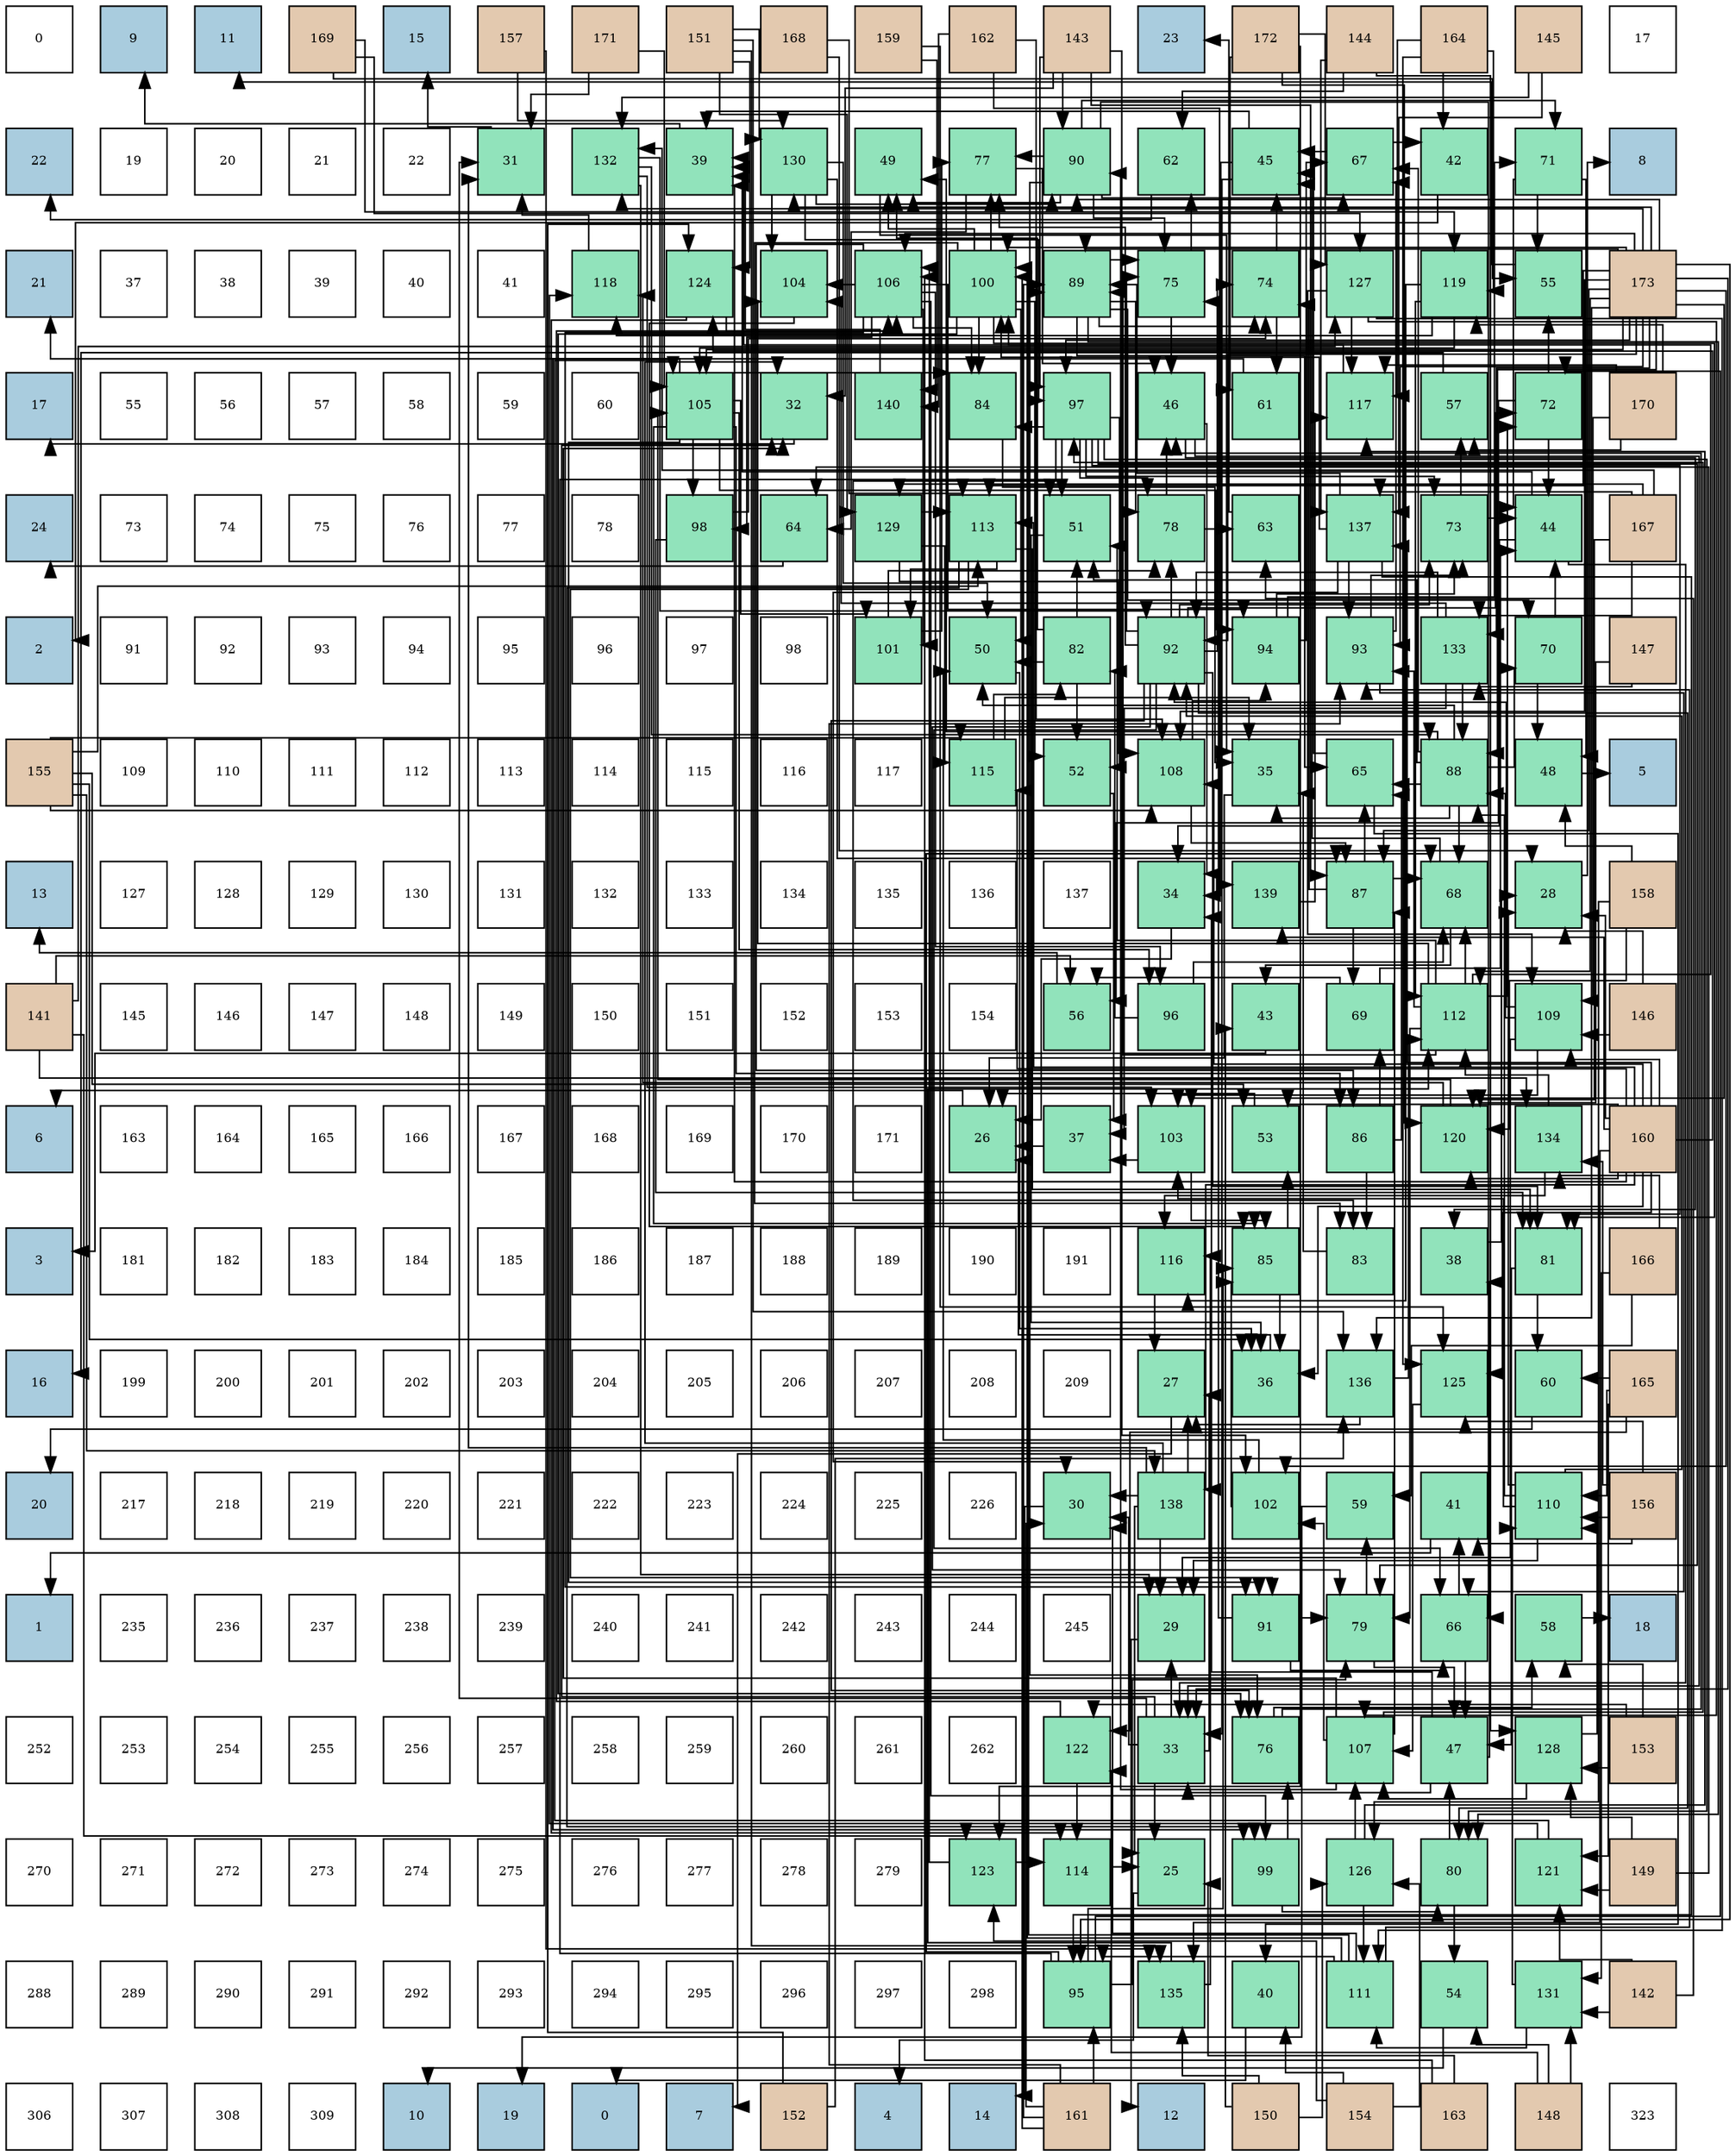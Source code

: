 digraph layout{
 rankdir=TB;
 splines=ortho;
 node [style=filled shape=square fixedsize=true width=0.6];
0[label="0", fontsize=8, fillcolor="#ffffff"];
1[label="9", fontsize=8, fillcolor="#a9ccde"];
2[label="11", fontsize=8, fillcolor="#a9ccde"];
3[label="169", fontsize=8, fillcolor="#e3c9af"];
4[label="15", fontsize=8, fillcolor="#a9ccde"];
5[label="157", fontsize=8, fillcolor="#e3c9af"];
6[label="171", fontsize=8, fillcolor="#e3c9af"];
7[label="151", fontsize=8, fillcolor="#e3c9af"];
8[label="168", fontsize=8, fillcolor="#e3c9af"];
9[label="159", fontsize=8, fillcolor="#e3c9af"];
10[label="162", fontsize=8, fillcolor="#e3c9af"];
11[label="143", fontsize=8, fillcolor="#e3c9af"];
12[label="23", fontsize=8, fillcolor="#a9ccde"];
13[label="172", fontsize=8, fillcolor="#e3c9af"];
14[label="144", fontsize=8, fillcolor="#e3c9af"];
15[label="164", fontsize=8, fillcolor="#e3c9af"];
16[label="145", fontsize=8, fillcolor="#e3c9af"];
17[label="17", fontsize=8, fillcolor="#ffffff"];
18[label="22", fontsize=8, fillcolor="#a9ccde"];
19[label="19", fontsize=8, fillcolor="#ffffff"];
20[label="20", fontsize=8, fillcolor="#ffffff"];
21[label="21", fontsize=8, fillcolor="#ffffff"];
22[label="22", fontsize=8, fillcolor="#ffffff"];
23[label="31", fontsize=8, fillcolor="#91e3bb"];
24[label="132", fontsize=8, fillcolor="#91e3bb"];
25[label="39", fontsize=8, fillcolor="#91e3bb"];
26[label="130", fontsize=8, fillcolor="#91e3bb"];
27[label="49", fontsize=8, fillcolor="#91e3bb"];
28[label="77", fontsize=8, fillcolor="#91e3bb"];
29[label="90", fontsize=8, fillcolor="#91e3bb"];
30[label="62", fontsize=8, fillcolor="#91e3bb"];
31[label="45", fontsize=8, fillcolor="#91e3bb"];
32[label="67", fontsize=8, fillcolor="#91e3bb"];
33[label="42", fontsize=8, fillcolor="#91e3bb"];
34[label="71", fontsize=8, fillcolor="#91e3bb"];
35[label="8", fontsize=8, fillcolor="#a9ccde"];
36[label="21", fontsize=8, fillcolor="#a9ccde"];
37[label="37", fontsize=8, fillcolor="#ffffff"];
38[label="38", fontsize=8, fillcolor="#ffffff"];
39[label="39", fontsize=8, fillcolor="#ffffff"];
40[label="40", fontsize=8, fillcolor="#ffffff"];
41[label="41", fontsize=8, fillcolor="#ffffff"];
42[label="118", fontsize=8, fillcolor="#91e3bb"];
43[label="124", fontsize=8, fillcolor="#91e3bb"];
44[label="104", fontsize=8, fillcolor="#91e3bb"];
45[label="106", fontsize=8, fillcolor="#91e3bb"];
46[label="100", fontsize=8, fillcolor="#91e3bb"];
47[label="89", fontsize=8, fillcolor="#91e3bb"];
48[label="75", fontsize=8, fillcolor="#91e3bb"];
49[label="74", fontsize=8, fillcolor="#91e3bb"];
50[label="127", fontsize=8, fillcolor="#91e3bb"];
51[label="119", fontsize=8, fillcolor="#91e3bb"];
52[label="55", fontsize=8, fillcolor="#91e3bb"];
53[label="173", fontsize=8, fillcolor="#e3c9af"];
54[label="17", fontsize=8, fillcolor="#a9ccde"];
55[label="55", fontsize=8, fillcolor="#ffffff"];
56[label="56", fontsize=8, fillcolor="#ffffff"];
57[label="57", fontsize=8, fillcolor="#ffffff"];
58[label="58", fontsize=8, fillcolor="#ffffff"];
59[label="59", fontsize=8, fillcolor="#ffffff"];
60[label="60", fontsize=8, fillcolor="#ffffff"];
61[label="105", fontsize=8, fillcolor="#91e3bb"];
62[label="32", fontsize=8, fillcolor="#91e3bb"];
63[label="140", fontsize=8, fillcolor="#91e3bb"];
64[label="84", fontsize=8, fillcolor="#91e3bb"];
65[label="97", fontsize=8, fillcolor="#91e3bb"];
66[label="46", fontsize=8, fillcolor="#91e3bb"];
67[label="61", fontsize=8, fillcolor="#91e3bb"];
68[label="117", fontsize=8, fillcolor="#91e3bb"];
69[label="57", fontsize=8, fillcolor="#91e3bb"];
70[label="72", fontsize=8, fillcolor="#91e3bb"];
71[label="170", fontsize=8, fillcolor="#e3c9af"];
72[label="24", fontsize=8, fillcolor="#a9ccde"];
73[label="73", fontsize=8, fillcolor="#ffffff"];
74[label="74", fontsize=8, fillcolor="#ffffff"];
75[label="75", fontsize=8, fillcolor="#ffffff"];
76[label="76", fontsize=8, fillcolor="#ffffff"];
77[label="77", fontsize=8, fillcolor="#ffffff"];
78[label="78", fontsize=8, fillcolor="#ffffff"];
79[label="98", fontsize=8, fillcolor="#91e3bb"];
80[label="64", fontsize=8, fillcolor="#91e3bb"];
81[label="129", fontsize=8, fillcolor="#91e3bb"];
82[label="113", fontsize=8, fillcolor="#91e3bb"];
83[label="51", fontsize=8, fillcolor="#91e3bb"];
84[label="78", fontsize=8, fillcolor="#91e3bb"];
85[label="63", fontsize=8, fillcolor="#91e3bb"];
86[label="137", fontsize=8, fillcolor="#91e3bb"];
87[label="73", fontsize=8, fillcolor="#91e3bb"];
88[label="44", fontsize=8, fillcolor="#91e3bb"];
89[label="167", fontsize=8, fillcolor="#e3c9af"];
90[label="2", fontsize=8, fillcolor="#a9ccde"];
91[label="91", fontsize=8, fillcolor="#ffffff"];
92[label="92", fontsize=8, fillcolor="#ffffff"];
93[label="93", fontsize=8, fillcolor="#ffffff"];
94[label="94", fontsize=8, fillcolor="#ffffff"];
95[label="95", fontsize=8, fillcolor="#ffffff"];
96[label="96", fontsize=8, fillcolor="#ffffff"];
97[label="97", fontsize=8, fillcolor="#ffffff"];
98[label="98", fontsize=8, fillcolor="#ffffff"];
99[label="101", fontsize=8, fillcolor="#91e3bb"];
100[label="50", fontsize=8, fillcolor="#91e3bb"];
101[label="82", fontsize=8, fillcolor="#91e3bb"];
102[label="92", fontsize=8, fillcolor="#91e3bb"];
103[label="94", fontsize=8, fillcolor="#91e3bb"];
104[label="93", fontsize=8, fillcolor="#91e3bb"];
105[label="133", fontsize=8, fillcolor="#91e3bb"];
106[label="70", fontsize=8, fillcolor="#91e3bb"];
107[label="147", fontsize=8, fillcolor="#e3c9af"];
108[label="155", fontsize=8, fillcolor="#e3c9af"];
109[label="109", fontsize=8, fillcolor="#ffffff"];
110[label="110", fontsize=8, fillcolor="#ffffff"];
111[label="111", fontsize=8, fillcolor="#ffffff"];
112[label="112", fontsize=8, fillcolor="#ffffff"];
113[label="113", fontsize=8, fillcolor="#ffffff"];
114[label="114", fontsize=8, fillcolor="#ffffff"];
115[label="115", fontsize=8, fillcolor="#ffffff"];
116[label="116", fontsize=8, fillcolor="#ffffff"];
117[label="117", fontsize=8, fillcolor="#ffffff"];
118[label="115", fontsize=8, fillcolor="#91e3bb"];
119[label="52", fontsize=8, fillcolor="#91e3bb"];
120[label="108", fontsize=8, fillcolor="#91e3bb"];
121[label="35", fontsize=8, fillcolor="#91e3bb"];
122[label="65", fontsize=8, fillcolor="#91e3bb"];
123[label="88", fontsize=8, fillcolor="#91e3bb"];
124[label="48", fontsize=8, fillcolor="#91e3bb"];
125[label="5", fontsize=8, fillcolor="#a9ccde"];
126[label="13", fontsize=8, fillcolor="#a9ccde"];
127[label="127", fontsize=8, fillcolor="#ffffff"];
128[label="128", fontsize=8, fillcolor="#ffffff"];
129[label="129", fontsize=8, fillcolor="#ffffff"];
130[label="130", fontsize=8, fillcolor="#ffffff"];
131[label="131", fontsize=8, fillcolor="#ffffff"];
132[label="132", fontsize=8, fillcolor="#ffffff"];
133[label="133", fontsize=8, fillcolor="#ffffff"];
134[label="134", fontsize=8, fillcolor="#ffffff"];
135[label="135", fontsize=8, fillcolor="#ffffff"];
136[label="136", fontsize=8, fillcolor="#ffffff"];
137[label="137", fontsize=8, fillcolor="#ffffff"];
138[label="34", fontsize=8, fillcolor="#91e3bb"];
139[label="139", fontsize=8, fillcolor="#91e3bb"];
140[label="87", fontsize=8, fillcolor="#91e3bb"];
141[label="68", fontsize=8, fillcolor="#91e3bb"];
142[label="28", fontsize=8, fillcolor="#91e3bb"];
143[label="158", fontsize=8, fillcolor="#e3c9af"];
144[label="141", fontsize=8, fillcolor="#e3c9af"];
145[label="145", fontsize=8, fillcolor="#ffffff"];
146[label="146", fontsize=8, fillcolor="#ffffff"];
147[label="147", fontsize=8, fillcolor="#ffffff"];
148[label="148", fontsize=8, fillcolor="#ffffff"];
149[label="149", fontsize=8, fillcolor="#ffffff"];
150[label="150", fontsize=8, fillcolor="#ffffff"];
151[label="151", fontsize=8, fillcolor="#ffffff"];
152[label="152", fontsize=8, fillcolor="#ffffff"];
153[label="153", fontsize=8, fillcolor="#ffffff"];
154[label="154", fontsize=8, fillcolor="#ffffff"];
155[label="56", fontsize=8, fillcolor="#91e3bb"];
156[label="96", fontsize=8, fillcolor="#91e3bb"];
157[label="43", fontsize=8, fillcolor="#91e3bb"];
158[label="69", fontsize=8, fillcolor="#91e3bb"];
159[label="112", fontsize=8, fillcolor="#91e3bb"];
160[label="109", fontsize=8, fillcolor="#91e3bb"];
161[label="146", fontsize=8, fillcolor="#e3c9af"];
162[label="6", fontsize=8, fillcolor="#a9ccde"];
163[label="163", fontsize=8, fillcolor="#ffffff"];
164[label="164", fontsize=8, fillcolor="#ffffff"];
165[label="165", fontsize=8, fillcolor="#ffffff"];
166[label="166", fontsize=8, fillcolor="#ffffff"];
167[label="167", fontsize=8, fillcolor="#ffffff"];
168[label="168", fontsize=8, fillcolor="#ffffff"];
169[label="169", fontsize=8, fillcolor="#ffffff"];
170[label="170", fontsize=8, fillcolor="#ffffff"];
171[label="171", fontsize=8, fillcolor="#ffffff"];
172[label="26", fontsize=8, fillcolor="#91e3bb"];
173[label="37", fontsize=8, fillcolor="#91e3bb"];
174[label="103", fontsize=8, fillcolor="#91e3bb"];
175[label="53", fontsize=8, fillcolor="#91e3bb"];
176[label="86", fontsize=8, fillcolor="#91e3bb"];
177[label="120", fontsize=8, fillcolor="#91e3bb"];
178[label="134", fontsize=8, fillcolor="#91e3bb"];
179[label="160", fontsize=8, fillcolor="#e3c9af"];
180[label="3", fontsize=8, fillcolor="#a9ccde"];
181[label="181", fontsize=8, fillcolor="#ffffff"];
182[label="182", fontsize=8, fillcolor="#ffffff"];
183[label="183", fontsize=8, fillcolor="#ffffff"];
184[label="184", fontsize=8, fillcolor="#ffffff"];
185[label="185", fontsize=8, fillcolor="#ffffff"];
186[label="186", fontsize=8, fillcolor="#ffffff"];
187[label="187", fontsize=8, fillcolor="#ffffff"];
188[label="188", fontsize=8, fillcolor="#ffffff"];
189[label="189", fontsize=8, fillcolor="#ffffff"];
190[label="190", fontsize=8, fillcolor="#ffffff"];
191[label="191", fontsize=8, fillcolor="#ffffff"];
192[label="116", fontsize=8, fillcolor="#91e3bb"];
193[label="85", fontsize=8, fillcolor="#91e3bb"];
194[label="83", fontsize=8, fillcolor="#91e3bb"];
195[label="38", fontsize=8, fillcolor="#91e3bb"];
196[label="81", fontsize=8, fillcolor="#91e3bb"];
197[label="166", fontsize=8, fillcolor="#e3c9af"];
198[label="16", fontsize=8, fillcolor="#a9ccde"];
199[label="199", fontsize=8, fillcolor="#ffffff"];
200[label="200", fontsize=8, fillcolor="#ffffff"];
201[label="201", fontsize=8, fillcolor="#ffffff"];
202[label="202", fontsize=8, fillcolor="#ffffff"];
203[label="203", fontsize=8, fillcolor="#ffffff"];
204[label="204", fontsize=8, fillcolor="#ffffff"];
205[label="205", fontsize=8, fillcolor="#ffffff"];
206[label="206", fontsize=8, fillcolor="#ffffff"];
207[label="207", fontsize=8, fillcolor="#ffffff"];
208[label="208", fontsize=8, fillcolor="#ffffff"];
209[label="209", fontsize=8, fillcolor="#ffffff"];
210[label="27", fontsize=8, fillcolor="#91e3bb"];
211[label="36", fontsize=8, fillcolor="#91e3bb"];
212[label="136", fontsize=8, fillcolor="#91e3bb"];
213[label="125", fontsize=8, fillcolor="#91e3bb"];
214[label="60", fontsize=8, fillcolor="#91e3bb"];
215[label="165", fontsize=8, fillcolor="#e3c9af"];
216[label="20", fontsize=8, fillcolor="#a9ccde"];
217[label="217", fontsize=8, fillcolor="#ffffff"];
218[label="218", fontsize=8, fillcolor="#ffffff"];
219[label="219", fontsize=8, fillcolor="#ffffff"];
220[label="220", fontsize=8, fillcolor="#ffffff"];
221[label="221", fontsize=8, fillcolor="#ffffff"];
222[label="222", fontsize=8, fillcolor="#ffffff"];
223[label="223", fontsize=8, fillcolor="#ffffff"];
224[label="224", fontsize=8, fillcolor="#ffffff"];
225[label="225", fontsize=8, fillcolor="#ffffff"];
226[label="226", fontsize=8, fillcolor="#ffffff"];
227[label="30", fontsize=8, fillcolor="#91e3bb"];
228[label="138", fontsize=8, fillcolor="#91e3bb"];
229[label="102", fontsize=8, fillcolor="#91e3bb"];
230[label="59", fontsize=8, fillcolor="#91e3bb"];
231[label="41", fontsize=8, fillcolor="#91e3bb"];
232[label="110", fontsize=8, fillcolor="#91e3bb"];
233[label="156", fontsize=8, fillcolor="#e3c9af"];
234[label="1", fontsize=8, fillcolor="#a9ccde"];
235[label="235", fontsize=8, fillcolor="#ffffff"];
236[label="236", fontsize=8, fillcolor="#ffffff"];
237[label="237", fontsize=8, fillcolor="#ffffff"];
238[label="238", fontsize=8, fillcolor="#ffffff"];
239[label="239", fontsize=8, fillcolor="#ffffff"];
240[label="240", fontsize=8, fillcolor="#ffffff"];
241[label="241", fontsize=8, fillcolor="#ffffff"];
242[label="242", fontsize=8, fillcolor="#ffffff"];
243[label="243", fontsize=8, fillcolor="#ffffff"];
244[label="244", fontsize=8, fillcolor="#ffffff"];
245[label="245", fontsize=8, fillcolor="#ffffff"];
246[label="29", fontsize=8, fillcolor="#91e3bb"];
247[label="91", fontsize=8, fillcolor="#91e3bb"];
248[label="79", fontsize=8, fillcolor="#91e3bb"];
249[label="66", fontsize=8, fillcolor="#91e3bb"];
250[label="58", fontsize=8, fillcolor="#91e3bb"];
251[label="18", fontsize=8, fillcolor="#a9ccde"];
252[label="252", fontsize=8, fillcolor="#ffffff"];
253[label="253", fontsize=8, fillcolor="#ffffff"];
254[label="254", fontsize=8, fillcolor="#ffffff"];
255[label="255", fontsize=8, fillcolor="#ffffff"];
256[label="256", fontsize=8, fillcolor="#ffffff"];
257[label="257", fontsize=8, fillcolor="#ffffff"];
258[label="258", fontsize=8, fillcolor="#ffffff"];
259[label="259", fontsize=8, fillcolor="#ffffff"];
260[label="260", fontsize=8, fillcolor="#ffffff"];
261[label="261", fontsize=8, fillcolor="#ffffff"];
262[label="262", fontsize=8, fillcolor="#ffffff"];
263[label="122", fontsize=8, fillcolor="#91e3bb"];
264[label="33", fontsize=8, fillcolor="#91e3bb"];
265[label="76", fontsize=8, fillcolor="#91e3bb"];
266[label="107", fontsize=8, fillcolor="#91e3bb"];
267[label="47", fontsize=8, fillcolor="#91e3bb"];
268[label="128", fontsize=8, fillcolor="#91e3bb"];
269[label="153", fontsize=8, fillcolor="#e3c9af"];
270[label="270", fontsize=8, fillcolor="#ffffff"];
271[label="271", fontsize=8, fillcolor="#ffffff"];
272[label="272", fontsize=8, fillcolor="#ffffff"];
273[label="273", fontsize=8, fillcolor="#ffffff"];
274[label="274", fontsize=8, fillcolor="#ffffff"];
275[label="275", fontsize=8, fillcolor="#ffffff"];
276[label="276", fontsize=8, fillcolor="#ffffff"];
277[label="277", fontsize=8, fillcolor="#ffffff"];
278[label="278", fontsize=8, fillcolor="#ffffff"];
279[label="279", fontsize=8, fillcolor="#ffffff"];
280[label="123", fontsize=8, fillcolor="#91e3bb"];
281[label="114", fontsize=8, fillcolor="#91e3bb"];
282[label="25", fontsize=8, fillcolor="#91e3bb"];
283[label="99", fontsize=8, fillcolor="#91e3bb"];
284[label="126", fontsize=8, fillcolor="#91e3bb"];
285[label="80", fontsize=8, fillcolor="#91e3bb"];
286[label="121", fontsize=8, fillcolor="#91e3bb"];
287[label="149", fontsize=8, fillcolor="#e3c9af"];
288[label="288", fontsize=8, fillcolor="#ffffff"];
289[label="289", fontsize=8, fillcolor="#ffffff"];
290[label="290", fontsize=8, fillcolor="#ffffff"];
291[label="291", fontsize=8, fillcolor="#ffffff"];
292[label="292", fontsize=8, fillcolor="#ffffff"];
293[label="293", fontsize=8, fillcolor="#ffffff"];
294[label="294", fontsize=8, fillcolor="#ffffff"];
295[label="295", fontsize=8, fillcolor="#ffffff"];
296[label="296", fontsize=8, fillcolor="#ffffff"];
297[label="297", fontsize=8, fillcolor="#ffffff"];
298[label="298", fontsize=8, fillcolor="#ffffff"];
299[label="95", fontsize=8, fillcolor="#91e3bb"];
300[label="135", fontsize=8, fillcolor="#91e3bb"];
301[label="40", fontsize=8, fillcolor="#91e3bb"];
302[label="111", fontsize=8, fillcolor="#91e3bb"];
303[label="54", fontsize=8, fillcolor="#91e3bb"];
304[label="131", fontsize=8, fillcolor="#91e3bb"];
305[label="142", fontsize=8, fillcolor="#e3c9af"];
306[label="306", fontsize=8, fillcolor="#ffffff"];
307[label="307", fontsize=8, fillcolor="#ffffff"];
308[label="308", fontsize=8, fillcolor="#ffffff"];
309[label="309", fontsize=8, fillcolor="#ffffff"];
310[label="10", fontsize=8, fillcolor="#a9ccde"];
311[label="19", fontsize=8, fillcolor="#a9ccde"];
312[label="0", fontsize=8, fillcolor="#a9ccde"];
313[label="7", fontsize=8, fillcolor="#a9ccde"];
314[label="152", fontsize=8, fillcolor="#e3c9af"];
315[label="4", fontsize=8, fillcolor="#a9ccde"];
316[label="14", fontsize=8, fillcolor="#a9ccde"];
317[label="161", fontsize=8, fillcolor="#e3c9af"];
318[label="12", fontsize=8, fillcolor="#a9ccde"];
319[label="150", fontsize=8, fillcolor="#e3c9af"];
320[label="154", fontsize=8, fillcolor="#e3c9af"];
321[label="163", fontsize=8, fillcolor="#e3c9af"];
322[label="148", fontsize=8, fillcolor="#e3c9af"];
323[label="323", fontsize=8, fillcolor="#ffffff"];
edge [constraint=false, style=vis];282 -> 315;
172 -> 162;
210 -> 313;
142 -> 35;
246 -> 318;
227 -> 316;
23 -> 4;
62 -> 54;
264 -> 282;
264 -> 210;
264 -> 246;
264 -> 227;
264 -> 23;
264 -> 62;
138 -> 172;
121 -> 172;
211 -> 172;
173 -> 172;
195 -> 142;
25 -> 1;
301 -> 312;
231 -> 234;
33 -> 90;
157 -> 180;
88 -> 264;
88 -> 138;
88 -> 25;
31 -> 264;
31 -> 138;
31 -> 25;
66 -> 264;
66 -> 138;
66 -> 195;
267 -> 264;
267 -> 138;
267 -> 195;
124 -> 125;
27 -> 121;
100 -> 211;
83 -> 211;
119 -> 173;
175 -> 172;
303 -> 310;
52 -> 2;
155 -> 126;
69 -> 198;
250 -> 251;
230 -> 311;
214 -> 216;
67 -> 36;
30 -> 18;
85 -> 12;
80 -> 72;
122 -> 301;
122 -> 31;
249 -> 231;
249 -> 267;
32 -> 33;
32 -> 31;
141 -> 157;
141 -> 31;
158 -> 88;
158 -> 155;
106 -> 88;
106 -> 124;
34 -> 88;
34 -> 124;
34 -> 52;
70 -> 88;
70 -> 52;
70 -> 155;
87 -> 88;
87 -> 69;
49 -> 31;
49 -> 67;
48 -> 66;
48 -> 30;
265 -> 66;
265 -> 250;
28 -> 66;
28 -> 80;
84 -> 66;
84 -> 85;
248 -> 267;
248 -> 230;
285 -> 267;
285 -> 303;
196 -> 267;
196 -> 214;
101 -> 27;
101 -> 100;
101 -> 83;
101 -> 119;
194 -> 121;
64 -> 121;
193 -> 211;
193 -> 175;
176 -> 122;
176 -> 158;
176 -> 194;
140 -> 122;
140 -> 141;
140 -> 158;
140 -> 49;
123 -> 121;
123 -> 27;
123 -> 100;
123 -> 83;
123 -> 122;
123 -> 32;
123 -> 141;
123 -> 106;
47 -> 122;
47 -> 106;
47 -> 49;
47 -> 48;
47 -> 84;
47 -> 285;
29 -> 27;
29 -> 249;
29 -> 32;
29 -> 34;
29 -> 48;
29 -> 265;
29 -> 28;
247 -> 249;
247 -> 48;
247 -> 248;
102 -> 249;
102 -> 70;
102 -> 87;
102 -> 49;
102 -> 48;
102 -> 265;
102 -> 28;
102 -> 84;
102 -> 248;
102 -> 285;
102 -> 196;
104 -> 249;
104 -> 32;
104 -> 87;
103 -> 32;
103 -> 34;
103 -> 87;
299 -> 83;
299 -> 141;
299 -> 70;
299 -> 248;
299 -> 193;
156 -> 141;
156 -> 101;
65 -> 83;
65 -> 119;
65 -> 87;
65 -> 84;
65 -> 248;
65 -> 285;
65 -> 196;
65 -> 194;
65 -> 64;
79 -> 49;
79 -> 196;
283 -> 265;
283 -> 285;
46 -> 27;
46 -> 100;
46 -> 119;
46 -> 265;
46 -> 28;
46 -> 196;
46 -> 194;
46 -> 64;
99 -> 28;
99 -> 84;
229 -> 100;
229 -> 193;
174 -> 173;
174 -> 193;
44 -> 193;
61 -> 64;
61 -> 193;
61 -> 176;
61 -> 247;
61 -> 103;
61 -> 156;
61 -> 79;
61 -> 283;
61 -> 99;
45 -> 64;
45 -> 176;
45 -> 247;
45 -> 103;
45 -> 156;
45 -> 79;
45 -> 283;
45 -> 99;
45 -> 44;
266 -> 62;
266 -> 140;
266 -> 29;
266 -> 65;
266 -> 229;
120 -> 140;
120 -> 103;
160 -> 246;
160 -> 123;
160 -> 102;
160 -> 174;
232 -> 142;
232 -> 246;
232 -> 123;
232 -> 102;
232 -> 174;
302 -> 227;
302 -> 47;
302 -> 104;
302 -> 299;
302 -> 46;
159 -> 83;
159 -> 141;
159 -> 70;
159 -> 248;
159 -> 47;
159 -> 104;
159 -> 46;
159 -> 44;
82 -> 196;
82 -> 247;
82 -> 283;
82 -> 99;
281 -> 282;
118 -> 121;
118 -> 101;
192 -> 210;
68 -> 25;
42 -> 23;
51 -> 61;
51 -> 159;
51 -> 192;
51 -> 42;
177 -> 61;
177 -> 42;
286 -> 61;
286 -> 42;
263 -> 45;
263 -> 281;
280 -> 45;
280 -> 281;
43 -> 45;
43 -> 281;
213 -> 266;
284 -> 266;
284 -> 302;
284 -> 68;
50 -> 266;
50 -> 160;
50 -> 302;
50 -> 68;
268 -> 266;
268 -> 232;
81 -> 120;
81 -> 82;
81 -> 118;
26 -> 100;
26 -> 140;
26 -> 29;
26 -> 65;
26 -> 44;
304 -> 232;
304 -> 302;
24 -> 246;
24 -> 123;
24 -> 102;
24 -> 174;
105 -> 173;
105 -> 123;
105 -> 102;
105 -> 44;
178 -> 159;
178 -> 192;
300 -> 159;
300 -> 192;
212 -> 210;
212 -> 159;
86 -> 227;
86 -> 47;
86 -> 104;
86 -> 299;
86 -> 46;
228 -> 282;
228 -> 210;
228 -> 246;
228 -> 227;
228 -> 23;
228 -> 62;
139 -> 68;
63 -> 25;
144 -> 155;
144 -> 280;
144 -> 50;
144 -> 178;
305 -> 85;
305 -> 286;
305 -> 304;
11 -> 62;
11 -> 140;
11 -> 29;
11 -> 65;
11 -> 229;
14 -> 30;
14 -> 268;
14 -> 86;
16 -> 24;
16 -> 86;
161 -> 142;
161 -> 160;
107 -> 177;
107 -> 105;
322 -> 303;
322 -> 263;
322 -> 304;
287 -> 80;
287 -> 286;
287 -> 268;
319 -> 157;
319 -> 284;
319 -> 300;
7 -> 43;
7 -> 81;
7 -> 26;
7 -> 300;
7 -> 212;
314 -> 43;
314 -> 212;
269 -> 250;
269 -> 263;
269 -> 268;
320 -> 301;
320 -> 280;
320 -> 284;
108 -> 211;
108 -> 175;
108 -> 120;
108 -> 82;
108 -> 118;
108 -> 228;
233 -> 231;
233 -> 232;
233 -> 213;
233 -> 178;
5 -> 26;
5 -> 300;
143 -> 124;
143 -> 177;
143 -> 284;
9 -> 213;
9 -> 63;
179 -> 142;
179 -> 211;
179 -> 25;
179 -> 175;
179 -> 120;
179 -> 160;
179 -> 82;
179 -> 118;
179 -> 177;
179 -> 43;
179 -> 213;
179 -> 300;
179 -> 86;
179 -> 228;
179 -> 139;
317 -> 227;
317 -> 47;
317 -> 104;
317 -> 299;
317 -> 46;
10 -> 120;
10 -> 139;
10 -> 63;
321 -> 282;
321 -> 45;
15 -> 33;
15 -> 68;
15 -> 51;
15 -> 213;
215 -> 214;
215 -> 232;
215 -> 286;
215 -> 263;
197 -> 230;
197 -> 304;
197 -> 178;
89 -> 177;
89 -> 81;
89 -> 24;
89 -> 105;
89 -> 86;
8 -> 142;
8 -> 82;
3 -> 52;
3 -> 51;
3 -> 50;
71 -> 69;
71 -> 160;
71 -> 68;
71 -> 51;
6 -> 23;
6 -> 61;
13 -> 67;
13 -> 177;
13 -> 280;
13 -> 50;
53 -> 264;
53 -> 140;
53 -> 123;
53 -> 47;
53 -> 29;
53 -> 102;
53 -> 104;
53 -> 299;
53 -> 65;
53 -> 46;
53 -> 229;
53 -> 174;
53 -> 61;
53 -> 45;
53 -> 120;
53 -> 159;
53 -> 82;
53 -> 26;
53 -> 24;
53 -> 105;
53 -> 212;
edge [constraint=true, style=invis];
0 -> 18 -> 36 -> 54 -> 72 -> 90 -> 108 -> 126 -> 144 -> 162 -> 180 -> 198 -> 216 -> 234 -> 252 -> 270 -> 288 -> 306;
1 -> 19 -> 37 -> 55 -> 73 -> 91 -> 109 -> 127 -> 145 -> 163 -> 181 -> 199 -> 217 -> 235 -> 253 -> 271 -> 289 -> 307;
2 -> 20 -> 38 -> 56 -> 74 -> 92 -> 110 -> 128 -> 146 -> 164 -> 182 -> 200 -> 218 -> 236 -> 254 -> 272 -> 290 -> 308;
3 -> 21 -> 39 -> 57 -> 75 -> 93 -> 111 -> 129 -> 147 -> 165 -> 183 -> 201 -> 219 -> 237 -> 255 -> 273 -> 291 -> 309;
4 -> 22 -> 40 -> 58 -> 76 -> 94 -> 112 -> 130 -> 148 -> 166 -> 184 -> 202 -> 220 -> 238 -> 256 -> 274 -> 292 -> 310;
5 -> 23 -> 41 -> 59 -> 77 -> 95 -> 113 -> 131 -> 149 -> 167 -> 185 -> 203 -> 221 -> 239 -> 257 -> 275 -> 293 -> 311;
6 -> 24 -> 42 -> 60 -> 78 -> 96 -> 114 -> 132 -> 150 -> 168 -> 186 -> 204 -> 222 -> 240 -> 258 -> 276 -> 294 -> 312;
7 -> 25 -> 43 -> 61 -> 79 -> 97 -> 115 -> 133 -> 151 -> 169 -> 187 -> 205 -> 223 -> 241 -> 259 -> 277 -> 295 -> 313;
8 -> 26 -> 44 -> 62 -> 80 -> 98 -> 116 -> 134 -> 152 -> 170 -> 188 -> 206 -> 224 -> 242 -> 260 -> 278 -> 296 -> 314;
9 -> 27 -> 45 -> 63 -> 81 -> 99 -> 117 -> 135 -> 153 -> 171 -> 189 -> 207 -> 225 -> 243 -> 261 -> 279 -> 297 -> 315;
10 -> 28 -> 46 -> 64 -> 82 -> 100 -> 118 -> 136 -> 154 -> 172 -> 190 -> 208 -> 226 -> 244 -> 262 -> 280 -> 298 -> 316;
11 -> 29 -> 47 -> 65 -> 83 -> 101 -> 119 -> 137 -> 155 -> 173 -> 191 -> 209 -> 227 -> 245 -> 263 -> 281 -> 299 -> 317;
12 -> 30 -> 48 -> 66 -> 84 -> 102 -> 120 -> 138 -> 156 -> 174 -> 192 -> 210 -> 228 -> 246 -> 264 -> 282 -> 300 -> 318;
13 -> 31 -> 49 -> 67 -> 85 -> 103 -> 121 -> 139 -> 157 -> 175 -> 193 -> 211 -> 229 -> 247 -> 265 -> 283 -> 301 -> 319;
14 -> 32 -> 50 -> 68 -> 86 -> 104 -> 122 -> 140 -> 158 -> 176 -> 194 -> 212 -> 230 -> 248 -> 266 -> 284 -> 302 -> 320;
15 -> 33 -> 51 -> 69 -> 87 -> 105 -> 123 -> 141 -> 159 -> 177 -> 195 -> 213 -> 231 -> 249 -> 267 -> 285 -> 303 -> 321;
16 -> 34 -> 52 -> 70 -> 88 -> 106 -> 124 -> 142 -> 160 -> 178 -> 196 -> 214 -> 232 -> 250 -> 268 -> 286 -> 304 -> 322;
17 -> 35 -> 53 -> 71 -> 89 -> 107 -> 125 -> 143 -> 161 -> 179 -> 197 -> 215 -> 233 -> 251 -> 269 -> 287 -> 305 -> 323;
rank = same {0 -> 1 -> 2 -> 3 -> 4 -> 5 -> 6 -> 7 -> 8 -> 9 -> 10 -> 11 -> 12 -> 13 -> 14 -> 15 -> 16 -> 17};
rank = same {18 -> 19 -> 20 -> 21 -> 22 -> 23 -> 24 -> 25 -> 26 -> 27 -> 28 -> 29 -> 30 -> 31 -> 32 -> 33 -> 34 -> 35};
rank = same {36 -> 37 -> 38 -> 39 -> 40 -> 41 -> 42 -> 43 -> 44 -> 45 -> 46 -> 47 -> 48 -> 49 -> 50 -> 51 -> 52 -> 53};
rank = same {54 -> 55 -> 56 -> 57 -> 58 -> 59 -> 60 -> 61 -> 62 -> 63 -> 64 -> 65 -> 66 -> 67 -> 68 -> 69 -> 70 -> 71};
rank = same {72 -> 73 -> 74 -> 75 -> 76 -> 77 -> 78 -> 79 -> 80 -> 81 -> 82 -> 83 -> 84 -> 85 -> 86 -> 87 -> 88 -> 89};
rank = same {90 -> 91 -> 92 -> 93 -> 94 -> 95 -> 96 -> 97 -> 98 -> 99 -> 100 -> 101 -> 102 -> 103 -> 104 -> 105 -> 106 -> 107};
rank = same {108 -> 109 -> 110 -> 111 -> 112 -> 113 -> 114 -> 115 -> 116 -> 117 -> 118 -> 119 -> 120 -> 121 -> 122 -> 123 -> 124 -> 125};
rank = same {126 -> 127 -> 128 -> 129 -> 130 -> 131 -> 132 -> 133 -> 134 -> 135 -> 136 -> 137 -> 138 -> 139 -> 140 -> 141 -> 142 -> 143};
rank = same {144 -> 145 -> 146 -> 147 -> 148 -> 149 -> 150 -> 151 -> 152 -> 153 -> 154 -> 155 -> 156 -> 157 -> 158 -> 159 -> 160 -> 161};
rank = same {162 -> 163 -> 164 -> 165 -> 166 -> 167 -> 168 -> 169 -> 170 -> 171 -> 172 -> 173 -> 174 -> 175 -> 176 -> 177 -> 178 -> 179};
rank = same {180 -> 181 -> 182 -> 183 -> 184 -> 185 -> 186 -> 187 -> 188 -> 189 -> 190 -> 191 -> 192 -> 193 -> 194 -> 195 -> 196 -> 197};
rank = same {198 -> 199 -> 200 -> 201 -> 202 -> 203 -> 204 -> 205 -> 206 -> 207 -> 208 -> 209 -> 210 -> 211 -> 212 -> 213 -> 214 -> 215};
rank = same {216 -> 217 -> 218 -> 219 -> 220 -> 221 -> 222 -> 223 -> 224 -> 225 -> 226 -> 227 -> 228 -> 229 -> 230 -> 231 -> 232 -> 233};
rank = same {234 -> 235 -> 236 -> 237 -> 238 -> 239 -> 240 -> 241 -> 242 -> 243 -> 244 -> 245 -> 246 -> 247 -> 248 -> 249 -> 250 -> 251};
rank = same {252 -> 253 -> 254 -> 255 -> 256 -> 257 -> 258 -> 259 -> 260 -> 261 -> 262 -> 263 -> 264 -> 265 -> 266 -> 267 -> 268 -> 269};
rank = same {270 -> 271 -> 272 -> 273 -> 274 -> 275 -> 276 -> 277 -> 278 -> 279 -> 280 -> 281 -> 282 -> 283 -> 284 -> 285 -> 286 -> 287};
rank = same {288 -> 289 -> 290 -> 291 -> 292 -> 293 -> 294 -> 295 -> 296 -> 297 -> 298 -> 299 -> 300 -> 301 -> 302 -> 303 -> 304 -> 305};
rank = same {306 -> 307 -> 308 -> 309 -> 310 -> 311 -> 312 -> 313 -> 314 -> 315 -> 316 -> 317 -> 318 -> 319 -> 320 -> 321 -> 322 -> 323};
}